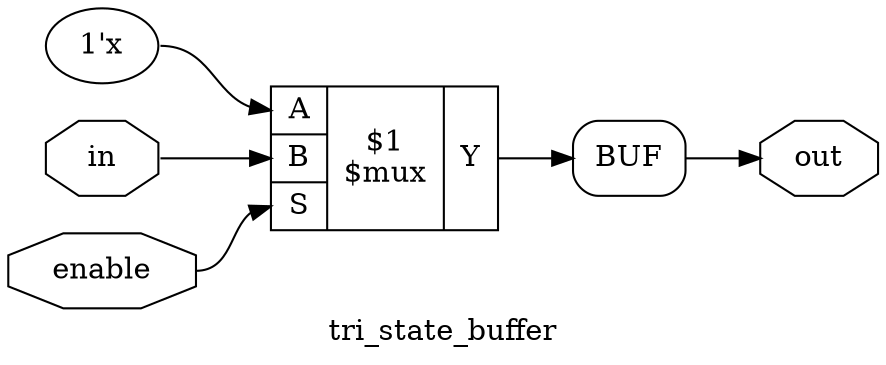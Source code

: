 digraph "tri_state_buffer" {
label="tri_state_buffer";
rankdir="LR";
remincross=true;
n2 [ shape=octagon, label="out", color="black", fontcolor="black" ];
n3 [ shape=octagon, label="enable", color="black", fontcolor="black" ];
n4 [ shape=octagon, label="in", color="black", fontcolor="black" ];
v0 [ label="1'x" ];
c9 [ shape=record, label="{{<p5> A|<p6> B|<p7> S}|$1\n$mux|{<p8> Y}}" ];
x1 [shape=box, style=rounded, label="BUF"];
c9:p8:e -> x1:w:w [color="black", label=""];
x1:e:e -> n2:w [color="black", label=""];
n3:e -> c9:p7:w [color="black", label=""];
n4:e -> c9:p6:w [color="black", label=""];
v0:e -> c9:p5:w [color="black", label=""];
}
